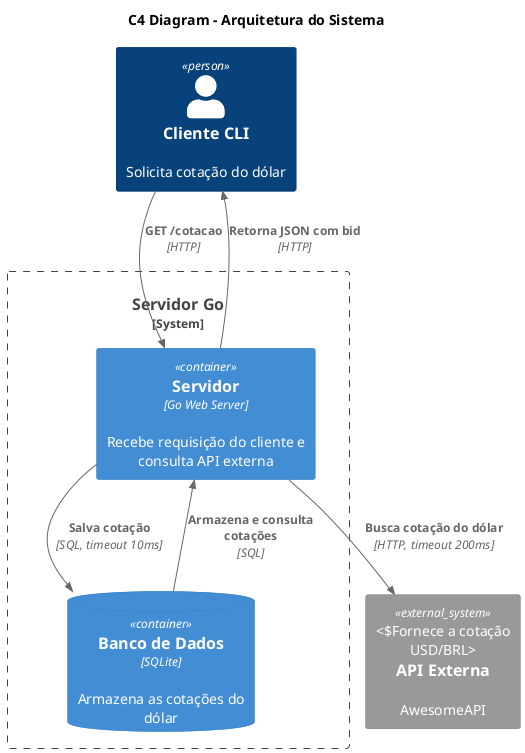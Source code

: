 @startuml
!include <C4/C4_Container>

title C4 Diagram - Arquitetura do Sistema

Person(client, "Cliente CLI", "Solicita cotação do dólar")
System_Boundary(server, "Servidor Go") {
    Container(serverApp, "Servidor", "Go Web Server", "Recebe requisição do cliente e consulta API externa")
    ContainerDb(db, "Banco de Dados", "SQLite", "Armazena as cotações do dólar")
}
System_Ext(api, "API Externa", "AwesomeAPI", "Fornece a cotação USD/BRL")

Rel(client, serverApp, "GET /cotacao", "HTTP")
Rel(serverApp, api, "Busca cotação do dólar", "HTTP, timeout 200ms")
Rel(serverApp, db, "Salva cotação", "SQL, timeout 10ms")
Rel(serverApp, client, "Retorna JSON com bid", "HTTP")
Rel(db, serverApp, "Armazena e consulta cotações", "SQL")

@enduml
